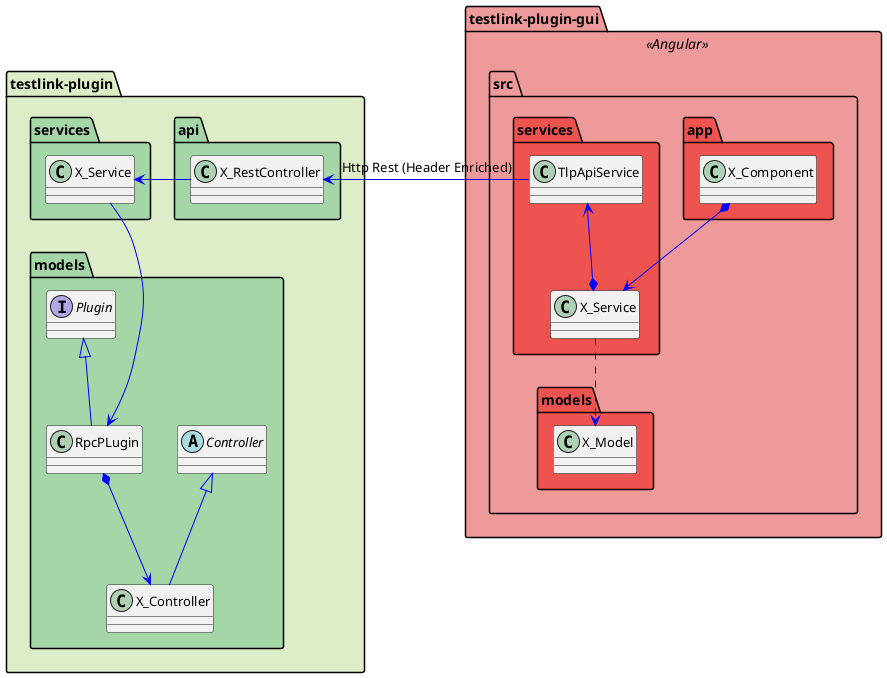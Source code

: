 @startuml Communication Diagram

skinparam class {
    ArrowColor blue
    FontSize 13
}

package testlink-plugin #DCEDC8{
    package api #A5D6A7 {
        class X_RestController
    }
    package services #A5D6A7 {
        class X_Service
    }
    package models #A5D6A7 {
        interface Plugin
        abstract class Controller
        Plugin <|-down- RpcPLugin
        RpcPLugin *-down-> X_Controller
        X_Controller -up-|> Controller
    }

    X_RestController --right-> X_Service
    X_Service --down-> RpcPLugin
}


package testlink-plugin-gui <<Angular>> #ef9a9a {
    package src {
        package app #ef5350{
            class X_Component
        }
        package "models" as angular_models #ef5350{
            class X_Model
        }
        package "services" as angular_services #ef5350{
            class "X_Service" as X_ServiceInjectable
            class TlpApiService
        }
    }
    X_Component *--> X_ServiceInjectable
    X_ServiceInjectable *-up-> TlpApiService
    X_ServiceInjectable ..> X_Model
}

TlpApiService --right--> X_RestController: Http Rest (Header Enriched)

@enduml